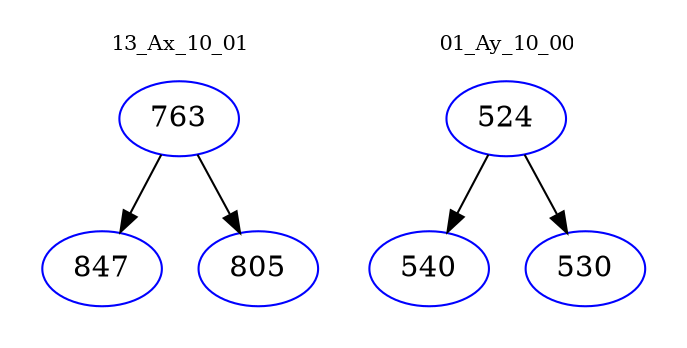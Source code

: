 digraph{
subgraph cluster_0 {
color = white
label = "13_Ax_10_01";
fontsize=10;
T0_763 [label="763", color="blue"]
T0_763 -> T0_847 [color="black"]
T0_847 [label="847", color="blue"]
T0_763 -> T0_805 [color="black"]
T0_805 [label="805", color="blue"]
}
subgraph cluster_1 {
color = white
label = "01_Ay_10_00";
fontsize=10;
T1_524 [label="524", color="blue"]
T1_524 -> T1_540 [color="black"]
T1_540 [label="540", color="blue"]
T1_524 -> T1_530 [color="black"]
T1_530 [label="530", color="blue"]
}
}
